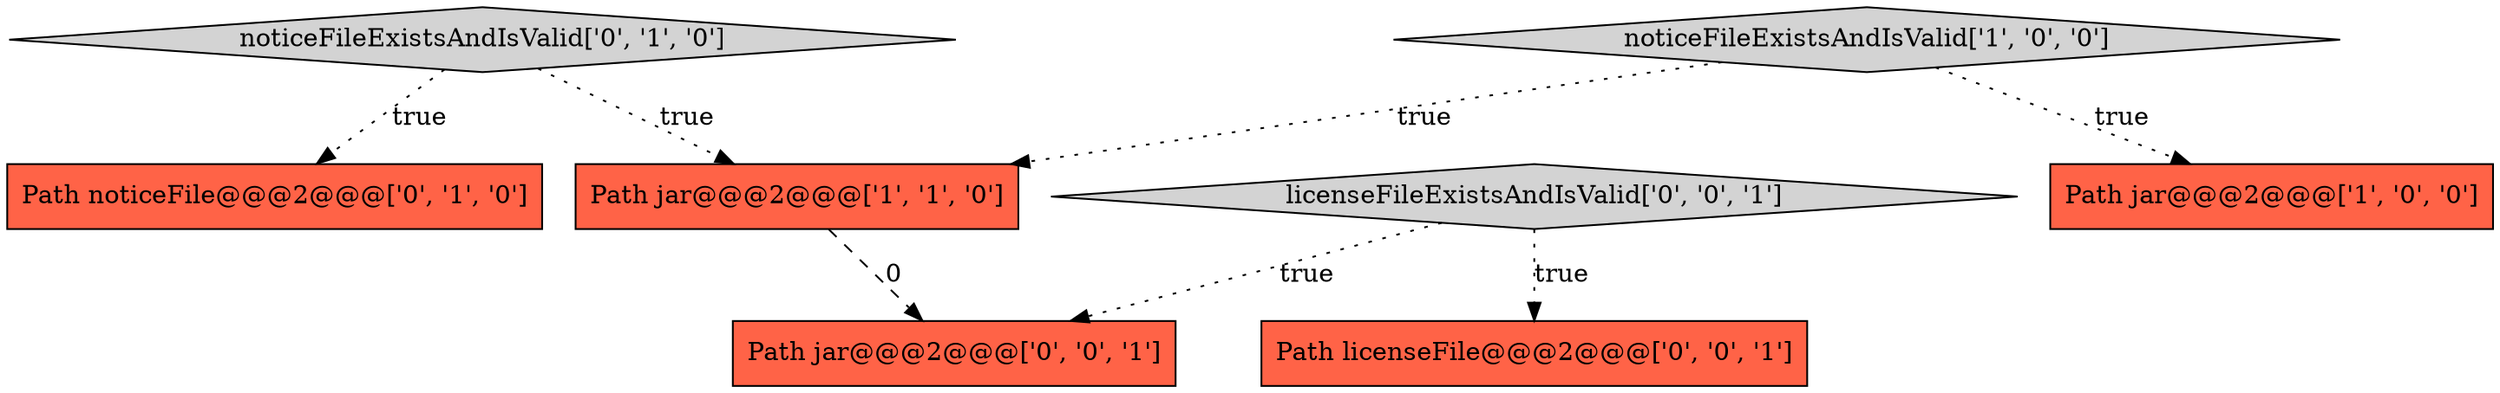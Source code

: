 digraph {
3 [style = filled, label = "Path noticeFile@@@2@@@['0', '1', '0']", fillcolor = tomato, shape = box image = "AAA0AAABBB2BBB"];
1 [style = filled, label = "noticeFileExistsAndIsValid['1', '0', '0']", fillcolor = lightgray, shape = diamond image = "AAA0AAABBB1BBB"];
0 [style = filled, label = "Path jar@@@2@@@['1', '0', '0']", fillcolor = tomato, shape = box image = "AAA0AAABBB1BBB"];
7 [style = filled, label = "licenseFileExistsAndIsValid['0', '0', '1']", fillcolor = lightgray, shape = diamond image = "AAA0AAABBB3BBB"];
6 [style = filled, label = "Path jar@@@2@@@['0', '0', '1']", fillcolor = tomato, shape = box image = "AAA0AAABBB3BBB"];
2 [style = filled, label = "Path jar@@@2@@@['1', '1', '0']", fillcolor = tomato, shape = box image = "AAA0AAABBB1BBB"];
4 [style = filled, label = "noticeFileExistsAndIsValid['0', '1', '0']", fillcolor = lightgray, shape = diamond image = "AAA0AAABBB2BBB"];
5 [style = filled, label = "Path licenseFile@@@2@@@['0', '0', '1']", fillcolor = tomato, shape = box image = "AAA0AAABBB3BBB"];
7->6 [style = dotted, label="true"];
1->0 [style = dotted, label="true"];
4->3 [style = dotted, label="true"];
1->2 [style = dotted, label="true"];
4->2 [style = dotted, label="true"];
7->5 [style = dotted, label="true"];
2->6 [style = dashed, label="0"];
}
